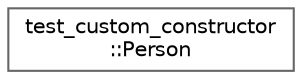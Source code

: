 digraph "类继承关系图"
{
 // LATEX_PDF_SIZE
  bgcolor="transparent";
  edge [fontname=Helvetica,fontsize=10,labelfontname=Helvetica,labelfontsize=10];
  node [fontname=Helvetica,fontsize=10,shape=box,height=0.2,width=0.4];
  rankdir="LR";
  Node0 [id="Node000000",label="test_custom_constructor\l::Person",height=0.2,width=0.4,color="grey40", fillcolor="white", style="filled",URL="$structtest__custom__constructor_1_1_person.html",tooltip=" "];
}
